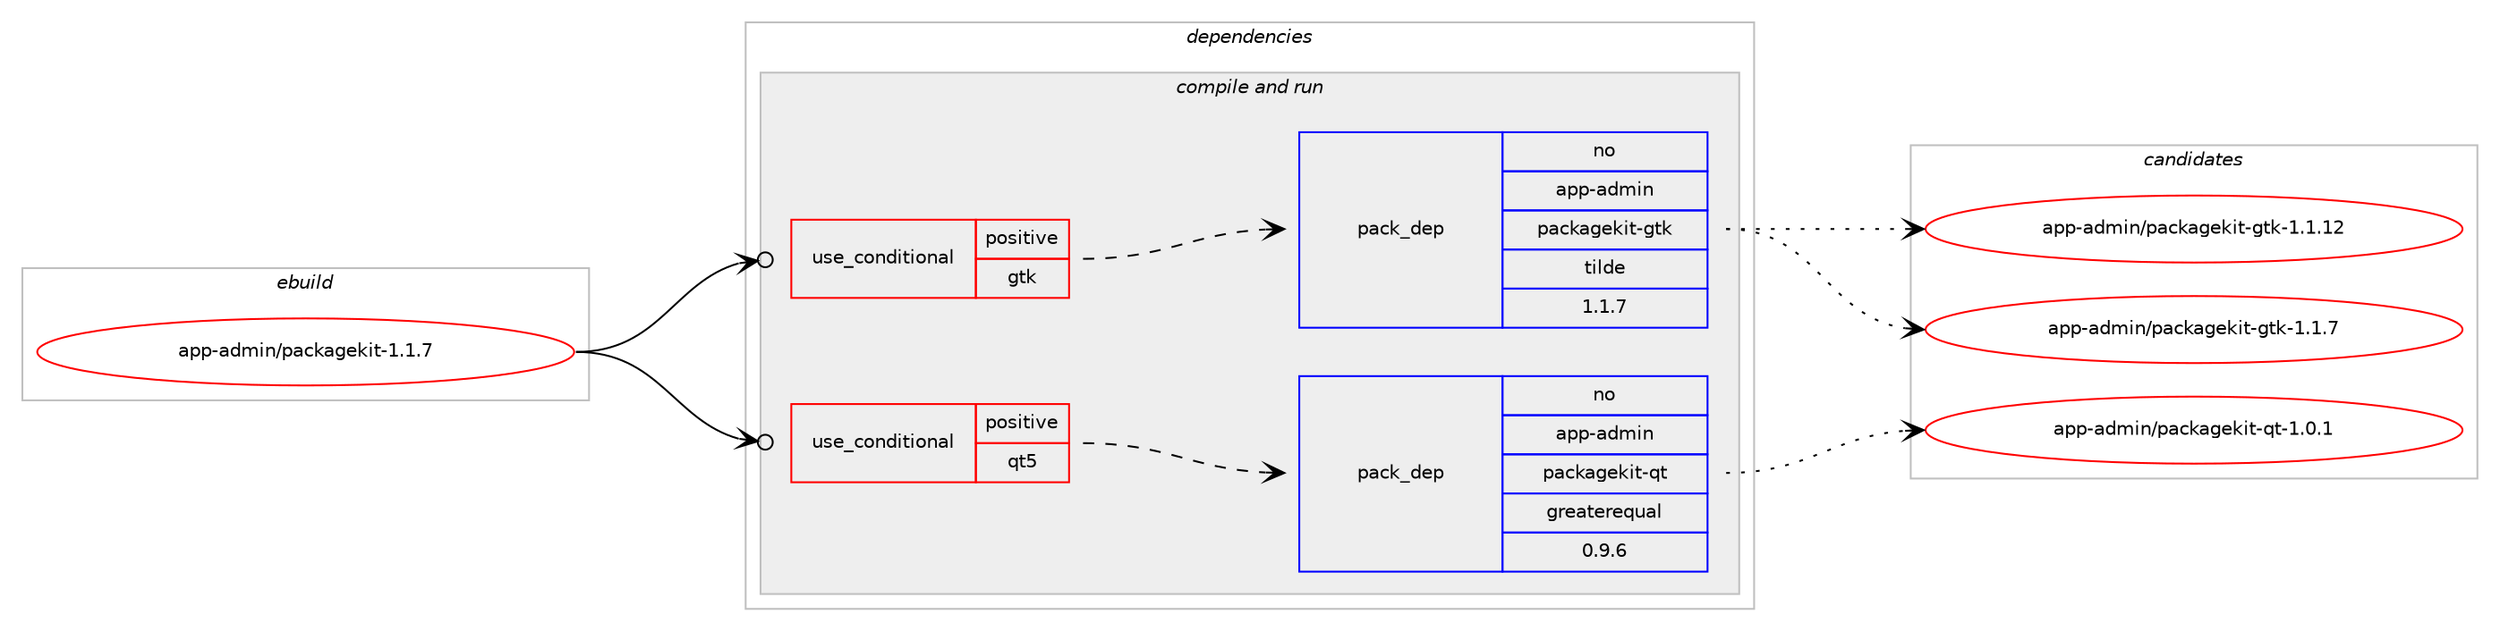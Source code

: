 digraph prolog {

# *************
# Graph options
# *************

newrank=true;
concentrate=true;
compound=true;
graph [rankdir=LR,fontname=Helvetica,fontsize=10,ranksep=1.5];#, ranksep=2.5, nodesep=0.2];
edge  [arrowhead=vee];
node  [fontname=Helvetica,fontsize=10];

# **********
# The ebuild
# **********

subgraph cluster_leftcol {
color=gray;
rank=same;
label=<<i>ebuild</i>>;
id [label="app-admin/packagekit-1.1.7", color=red, width=4, href="../app-admin/packagekit-1.1.7.svg"];
}

# ****************
# The dependencies
# ****************

subgraph cluster_midcol {
color=gray;
label=<<i>dependencies</i>>;
subgraph cluster_compile {
fillcolor="#eeeeee";
style=filled;
label=<<i>compile</i>>;
}
subgraph cluster_compileandrun {
fillcolor="#eeeeee";
style=filled;
label=<<i>compile and run</i>>;
subgraph cond115 {
dependency895 [label=<<TABLE BORDER="0" CELLBORDER="1" CELLSPACING="0" CELLPADDING="4"><TR><TD ROWSPAN="3" CELLPADDING="10">use_conditional</TD></TR><TR><TD>positive</TD></TR><TR><TD>gtk</TD></TR></TABLE>>, shape=none, color=red];
subgraph pack731 {
dependency896 [label=<<TABLE BORDER="0" CELLBORDER="1" CELLSPACING="0" CELLPADDING="4" WIDTH="220"><TR><TD ROWSPAN="6" CELLPADDING="30">pack_dep</TD></TR><TR><TD WIDTH="110">no</TD></TR><TR><TD>app-admin</TD></TR><TR><TD>packagekit-gtk</TD></TR><TR><TD>tilde</TD></TR><TR><TD>1.1.7</TD></TR></TABLE>>, shape=none, color=blue];
}
dependency895:e -> dependency896:w [weight=20,style="dashed",arrowhead="vee"];
}
id:e -> dependency895:w [weight=20,style="solid",arrowhead="odotvee"];
subgraph cond116 {
dependency897 [label=<<TABLE BORDER="0" CELLBORDER="1" CELLSPACING="0" CELLPADDING="4"><TR><TD ROWSPAN="3" CELLPADDING="10">use_conditional</TD></TR><TR><TD>positive</TD></TR><TR><TD>qt5</TD></TR></TABLE>>, shape=none, color=red];
subgraph pack732 {
dependency898 [label=<<TABLE BORDER="0" CELLBORDER="1" CELLSPACING="0" CELLPADDING="4" WIDTH="220"><TR><TD ROWSPAN="6" CELLPADDING="30">pack_dep</TD></TR><TR><TD WIDTH="110">no</TD></TR><TR><TD>app-admin</TD></TR><TR><TD>packagekit-qt</TD></TR><TR><TD>greaterequal</TD></TR><TR><TD>0.9.6</TD></TR></TABLE>>, shape=none, color=blue];
}
dependency897:e -> dependency898:w [weight=20,style="dashed",arrowhead="vee"];
}
id:e -> dependency897:w [weight=20,style="solid",arrowhead="odotvee"];
}
subgraph cluster_run {
fillcolor="#eeeeee";
style=filled;
label=<<i>run</i>>;
}
}

# **************
# The candidates
# **************

subgraph cluster_choices {
rank=same;
color=gray;
label=<<i>candidates</i>>;

subgraph choice731 {
color=black;
nodesep=1;
choice971121124597100109105110471129799107971031011071051164510311610745494649464950 [label="app-admin/packagekit-gtk-1.1.12", color=red, width=4,href="../app-admin/packagekit-gtk-1.1.12.svg"];
choice9711211245971001091051104711297991079710310110710511645103116107454946494655 [label="app-admin/packagekit-gtk-1.1.7", color=red, width=4,href="../app-admin/packagekit-gtk-1.1.7.svg"];
dependency896:e -> choice971121124597100109105110471129799107971031011071051164510311610745494649464950:w [style=dotted,weight="100"];
dependency896:e -> choice9711211245971001091051104711297991079710310110710511645103116107454946494655:w [style=dotted,weight="100"];
}
subgraph choice732 {
color=black;
nodesep=1;
choice9711211245971001091051104711297991079710310110710511645113116454946484649 [label="app-admin/packagekit-qt-1.0.1", color=red, width=4,href="../app-admin/packagekit-qt-1.0.1.svg"];
dependency898:e -> choice9711211245971001091051104711297991079710310110710511645113116454946484649:w [style=dotted,weight="100"];
}
}

}

